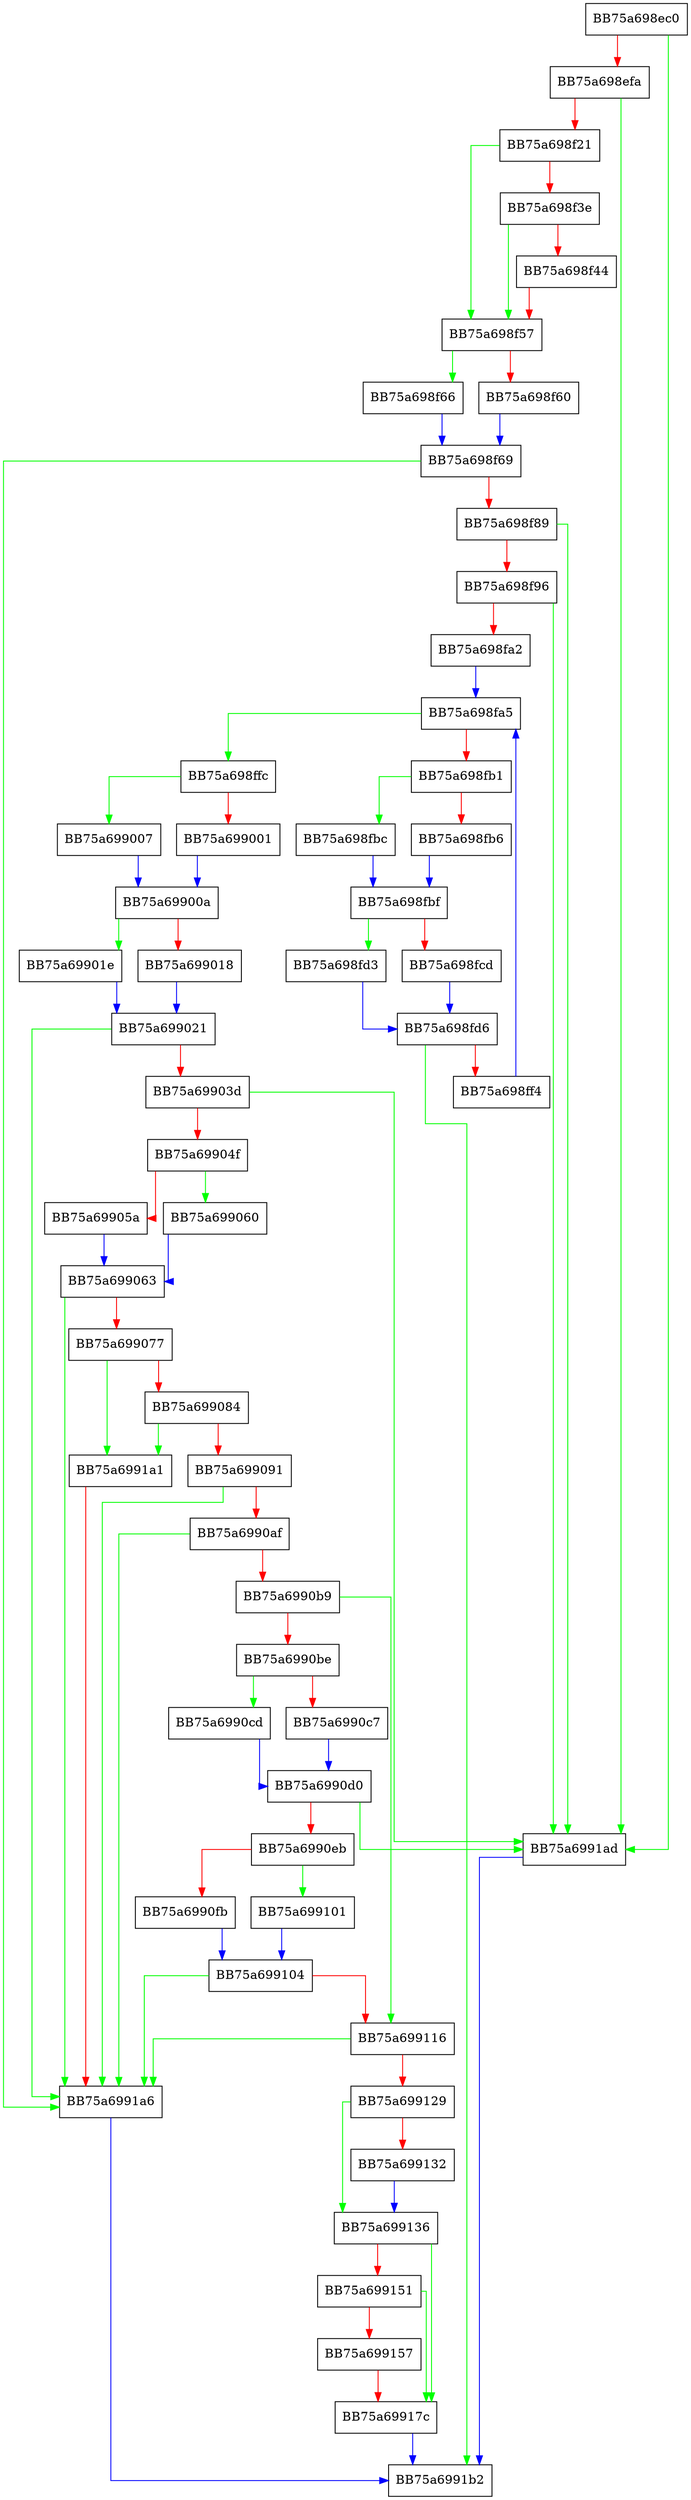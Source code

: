 digraph FindNext {
  node [shape="box"];
  graph [splines=ortho];
  BB75a698ec0 -> BB75a6991ad [color="green"];
  BB75a698ec0 -> BB75a698efa [color="red"];
  BB75a698efa -> BB75a6991ad [color="green"];
  BB75a698efa -> BB75a698f21 [color="red"];
  BB75a698f21 -> BB75a698f57 [color="green"];
  BB75a698f21 -> BB75a698f3e [color="red"];
  BB75a698f3e -> BB75a698f57 [color="green"];
  BB75a698f3e -> BB75a698f44 [color="red"];
  BB75a698f44 -> BB75a698f57 [color="red"];
  BB75a698f57 -> BB75a698f66 [color="green"];
  BB75a698f57 -> BB75a698f60 [color="red"];
  BB75a698f60 -> BB75a698f69 [color="blue"];
  BB75a698f66 -> BB75a698f69 [color="blue"];
  BB75a698f69 -> BB75a6991a6 [color="green"];
  BB75a698f69 -> BB75a698f89 [color="red"];
  BB75a698f89 -> BB75a6991ad [color="green"];
  BB75a698f89 -> BB75a698f96 [color="red"];
  BB75a698f96 -> BB75a6991ad [color="green"];
  BB75a698f96 -> BB75a698fa2 [color="red"];
  BB75a698fa2 -> BB75a698fa5 [color="blue"];
  BB75a698fa5 -> BB75a698ffc [color="green"];
  BB75a698fa5 -> BB75a698fb1 [color="red"];
  BB75a698fb1 -> BB75a698fbc [color="green"];
  BB75a698fb1 -> BB75a698fb6 [color="red"];
  BB75a698fb6 -> BB75a698fbf [color="blue"];
  BB75a698fbc -> BB75a698fbf [color="blue"];
  BB75a698fbf -> BB75a698fd3 [color="green"];
  BB75a698fbf -> BB75a698fcd [color="red"];
  BB75a698fcd -> BB75a698fd6 [color="blue"];
  BB75a698fd3 -> BB75a698fd6 [color="blue"];
  BB75a698fd6 -> BB75a6991b2 [color="green"];
  BB75a698fd6 -> BB75a698ff4 [color="red"];
  BB75a698ff4 -> BB75a698fa5 [color="blue"];
  BB75a698ffc -> BB75a699007 [color="green"];
  BB75a698ffc -> BB75a699001 [color="red"];
  BB75a699001 -> BB75a69900a [color="blue"];
  BB75a699007 -> BB75a69900a [color="blue"];
  BB75a69900a -> BB75a69901e [color="green"];
  BB75a69900a -> BB75a699018 [color="red"];
  BB75a699018 -> BB75a699021 [color="blue"];
  BB75a69901e -> BB75a699021 [color="blue"];
  BB75a699021 -> BB75a6991a6 [color="green"];
  BB75a699021 -> BB75a69903d [color="red"];
  BB75a69903d -> BB75a6991ad [color="green"];
  BB75a69903d -> BB75a69904f [color="red"];
  BB75a69904f -> BB75a699060 [color="green"];
  BB75a69904f -> BB75a69905a [color="red"];
  BB75a69905a -> BB75a699063 [color="blue"];
  BB75a699060 -> BB75a699063 [color="blue"];
  BB75a699063 -> BB75a6991a6 [color="green"];
  BB75a699063 -> BB75a699077 [color="red"];
  BB75a699077 -> BB75a6991a1 [color="green"];
  BB75a699077 -> BB75a699084 [color="red"];
  BB75a699084 -> BB75a6991a1 [color="green"];
  BB75a699084 -> BB75a699091 [color="red"];
  BB75a699091 -> BB75a6991a6 [color="green"];
  BB75a699091 -> BB75a6990af [color="red"];
  BB75a6990af -> BB75a6991a6 [color="green"];
  BB75a6990af -> BB75a6990b9 [color="red"];
  BB75a6990b9 -> BB75a699116 [color="green"];
  BB75a6990b9 -> BB75a6990be [color="red"];
  BB75a6990be -> BB75a6990cd [color="green"];
  BB75a6990be -> BB75a6990c7 [color="red"];
  BB75a6990c7 -> BB75a6990d0 [color="blue"];
  BB75a6990cd -> BB75a6990d0 [color="blue"];
  BB75a6990d0 -> BB75a6991ad [color="green"];
  BB75a6990d0 -> BB75a6990eb [color="red"];
  BB75a6990eb -> BB75a699101 [color="green"];
  BB75a6990eb -> BB75a6990fb [color="red"];
  BB75a6990fb -> BB75a699104 [color="blue"];
  BB75a699101 -> BB75a699104 [color="blue"];
  BB75a699104 -> BB75a6991a6 [color="green"];
  BB75a699104 -> BB75a699116 [color="red"];
  BB75a699116 -> BB75a6991a6 [color="green"];
  BB75a699116 -> BB75a699129 [color="red"];
  BB75a699129 -> BB75a699136 [color="green"];
  BB75a699129 -> BB75a699132 [color="red"];
  BB75a699132 -> BB75a699136 [color="blue"];
  BB75a699136 -> BB75a69917c [color="green"];
  BB75a699136 -> BB75a699151 [color="red"];
  BB75a699151 -> BB75a69917c [color="green"];
  BB75a699151 -> BB75a699157 [color="red"];
  BB75a699157 -> BB75a69917c [color="red"];
  BB75a69917c -> BB75a6991b2 [color="blue"];
  BB75a6991a1 -> BB75a6991a6 [color="red"];
  BB75a6991a6 -> BB75a6991b2 [color="blue"];
  BB75a6991ad -> BB75a6991b2 [color="blue"];
}